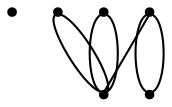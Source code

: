 graph {
  node [shape=point,comment="{\"directed\":false,\"doi\":\"10.1007/978-3-319-73915-1_7\",\"figure\":\"4 (2)\"}"]

  v0 [pos="800.5046388115363,2187.584634642747"]
  v1 [pos="643.7506842353373,2229.256920630258"]
  v2 [pos="643.7483791551957,2150.9286502717455"]
  v3 [pos="682.9118656282619,2425.072795659841"]
  v4 [pos="527.0818825554222,2210.169246929033"]
  v5 [pos="487.0973980729063,2111.766422721641"]

  v4 -- v5 [id="-4",pos="527.0818825554222,2210.169246929033 477.20935937812123,2114.159352729151 477.20935937812123,2114.159352729151 477.20935937812123,2114.159352729151 487.0973980729063,2111.766422721641 487.0973980729063,2111.766422721641 487.0973980729063,2111.766422721641"]
  v5 -- v4 [id="-6",pos="487.0973980729063,2111.766422721641 496.3165660990315,2114.159352729151 496.3165660990315,2114.159352729151 496.3165660990315,2114.159352729151 527.0818825554222,2210.169246929033 527.0818825554222,2210.169246929033 527.0818825554222,2210.169246929033"]
  v2 -- v1 [id="-25",pos="643.7483791551957,2150.9286502717455 643.7506842353373,2229.256920630258 643.7506842353373,2229.256920630258 643.7506842353373,2229.256920630258"]
  v4 -- v2 [id="-26",pos="527.0818825554222,2210.169246929033 643.7483791551957,2150.9286502717455 643.7483791551957,2150.9286502717455 643.7483791551957,2150.9286502717455"]
  v1 -- v2 [id="-38",pos="643.7506842353373,2229.256920630258 634.646937135886,2422.758936880656 634.646937135886,2422.758936880656 634.646937135886,2422.758936880656 653.7541756510051,2422.758936880656 653.7541756510051,2422.758936880656 653.7541756510051,2422.758936880656 643.7483791551957,2150.9286502717455 643.7483791551957,2150.9286502717455 643.7483791551957,2150.9286502717455"]
  v3 -- v2 [id="-47",pos="682.9118656282619,2425.072795659841 672.8780107431434,2425.1092631704523 672.8780107431434,2425.1092631704523 672.8780107431434,2425.1092631704523 643.7483791551957,2150.9286502717455 643.7483791551957,2150.9286502717455 643.7483791551957,2150.9286502717455"]
  v3 -- v2 [id="-49",pos="682.9118656282619,2425.072795659841 691.9852492582625,2425.105066386319 691.9852492582625,2425.105066386319 691.9852492582625,2425.105066386319 643.7483791551957,2150.9286502717455 643.7483791551957,2150.9286502717455 643.7483791551957,2150.9286502717455"]
}